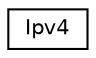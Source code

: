 digraph "Graphical Class Hierarchy"
{
 // LATEX_PDF_SIZE
  edge [fontname="Helvetica",fontsize="10",labelfontname="Helvetica",labelfontsize="10"];
  node [fontname="Helvetica",fontsize="10",shape=record];
  rankdir="LR";
  Node0 [label="Ipv4",height=0.2,width=0.4,color="black", fillcolor="white", style="filled",URL="$classIpv4.html",tooltip="IPv4 packet class."];
}
